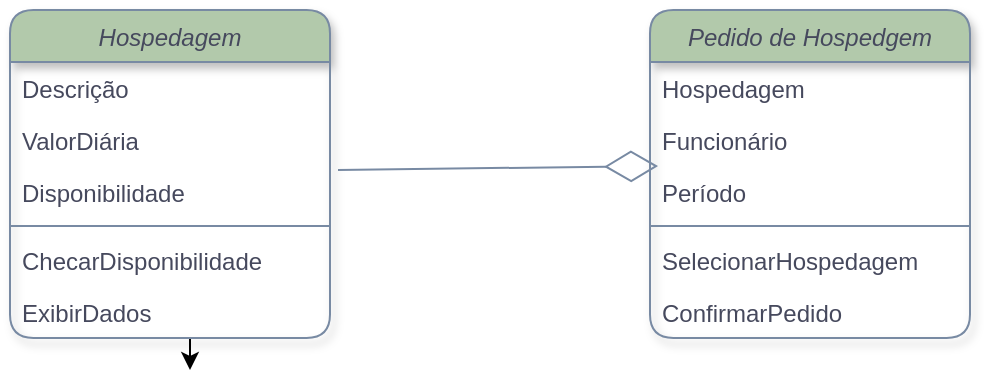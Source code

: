 <mxfile version="21.1.4" type="github">
  <diagram id="C5RBs43oDa-KdzZeNtuy" name="Page-1">
    <mxGraphModel dx="740" dy="719" grid="1" gridSize="10" guides="1" tooltips="1" connect="1" arrows="1" fold="1" page="1" pageScale="1" pageWidth="827" pageHeight="1169" math="0" shadow="0">
      <root>
        <mxCell id="WIyWlLk6GJQsqaUBKTNV-0" />
        <mxCell id="WIyWlLk6GJQsqaUBKTNV-1" parent="WIyWlLk6GJQsqaUBKTNV-0" />
        <mxCell id="JAMSn1txNc-KI2LHWxTa-0" value="Pedido de Hospedgem" style="swimlane;fontStyle=2;align=center;verticalAlign=top;childLayout=stackLayout;horizontal=1;startSize=26;horizontalStack=0;resizeParent=1;resizeLast=0;collapsible=1;marginBottom=0;rounded=1;shadow=1;strokeWidth=1;labelBackgroundColor=none;fillColor=#B2C9AB;strokeColor=#788AA3;fontColor=#46495D;" vertex="1" parent="WIyWlLk6GJQsqaUBKTNV-1">
          <mxGeometry x="440" y="120" width="160" height="164" as="geometry">
            <mxRectangle x="230" y="140" width="160" height="26" as="alternateBounds" />
          </mxGeometry>
        </mxCell>
        <mxCell id="JAMSn1txNc-KI2LHWxTa-1" value="Hospedagem" style="text;align=left;verticalAlign=top;spacingLeft=4;spacingRight=4;overflow=hidden;rotatable=0;points=[[0,0.5],[1,0.5]];portConstraint=eastwest;labelBackgroundColor=none;fontColor=#46495D;" vertex="1" parent="JAMSn1txNc-KI2LHWxTa-0">
          <mxGeometry y="26" width="160" height="26" as="geometry" />
        </mxCell>
        <mxCell id="JAMSn1txNc-KI2LHWxTa-2" value="Funcionário" style="text;align=left;verticalAlign=top;spacingLeft=4;spacingRight=4;overflow=hidden;rotatable=0;points=[[0,0.5],[1,0.5]];portConstraint=eastwest;rounded=0;shadow=0;html=0;labelBackgroundColor=none;fontColor=#46495D;" vertex="1" parent="JAMSn1txNc-KI2LHWxTa-0">
          <mxGeometry y="52" width="160" height="26" as="geometry" />
        </mxCell>
        <mxCell id="JAMSn1txNc-KI2LHWxTa-17" value="Período" style="text;align=left;verticalAlign=top;spacingLeft=4;spacingRight=4;overflow=hidden;rotatable=0;points=[[0,0.5],[1,0.5]];portConstraint=eastwest;rounded=0;shadow=0;html=0;labelBackgroundColor=none;fontColor=#46495D;" vertex="1" parent="JAMSn1txNc-KI2LHWxTa-0">
          <mxGeometry y="78" width="160" height="26" as="geometry" />
        </mxCell>
        <mxCell id="JAMSn1txNc-KI2LHWxTa-3" value="" style="line;html=1;strokeWidth=1;align=left;verticalAlign=middle;spacingTop=-1;spacingLeft=3;spacingRight=3;rotatable=0;labelPosition=right;points=[];portConstraint=eastwest;labelBackgroundColor=none;fillColor=#B2C9AB;strokeColor=#788AA3;fontColor=#46495D;" vertex="1" parent="JAMSn1txNc-KI2LHWxTa-0">
          <mxGeometry y="104" width="160" height="8" as="geometry" />
        </mxCell>
        <mxCell id="JAMSn1txNc-KI2LHWxTa-4" value="SelecionarHospedagem" style="text;align=left;verticalAlign=top;spacingLeft=4;spacingRight=4;overflow=hidden;rotatable=0;points=[[0,0.5],[1,0.5]];portConstraint=eastwest;labelBackgroundColor=none;fontColor=#46495D;" vertex="1" parent="JAMSn1txNc-KI2LHWxTa-0">
          <mxGeometry y="112" width="160" height="26" as="geometry" />
        </mxCell>
        <mxCell id="JAMSn1txNc-KI2LHWxTa-5" value="ConfirmarPedido" style="text;align=left;verticalAlign=top;spacingLeft=4;spacingRight=4;overflow=hidden;rotatable=0;points=[[0,0.5],[1,0.5]];portConstraint=eastwest;labelBackgroundColor=none;fontColor=#46495D;" vertex="1" parent="JAMSn1txNc-KI2LHWxTa-0">
          <mxGeometry y="138" width="160" height="26" as="geometry" />
        </mxCell>
        <mxCell id="JAMSn1txNc-KI2LHWxTa-16" style="edgeStyle=orthogonalEdgeStyle;rounded=0;orthogonalLoop=1;jettySize=auto;html=1;exitX=0.5;exitY=1;exitDx=0;exitDy=0;" edge="1" parent="WIyWlLk6GJQsqaUBKTNV-1" source="JAMSn1txNc-KI2LHWxTa-6">
          <mxGeometry relative="1" as="geometry">
            <mxPoint x="210" y="300" as="targetPoint" />
          </mxGeometry>
        </mxCell>
        <mxCell id="JAMSn1txNc-KI2LHWxTa-6" value="Hospedagem" style="swimlane;fontStyle=2;align=center;verticalAlign=top;childLayout=stackLayout;horizontal=1;startSize=26;horizontalStack=0;resizeParent=1;resizeLast=0;collapsible=1;marginBottom=0;rounded=1;shadow=1;strokeWidth=1;labelBackgroundColor=none;fillColor=#B2C9AB;strokeColor=#788AA3;fontColor=#46495D;glass=0;" vertex="1" parent="WIyWlLk6GJQsqaUBKTNV-1">
          <mxGeometry x="120" y="120" width="160" height="164" as="geometry">
            <mxRectangle x="230" y="140" width="160" height="26" as="alternateBounds" />
          </mxGeometry>
        </mxCell>
        <mxCell id="JAMSn1txNc-KI2LHWxTa-7" value="Descrição" style="text;align=left;verticalAlign=top;spacingLeft=4;spacingRight=4;overflow=hidden;rotatable=0;points=[[0,0.5],[1,0.5]];portConstraint=eastwest;labelBackgroundColor=none;fontColor=#46495D;" vertex="1" parent="JAMSn1txNc-KI2LHWxTa-6">
          <mxGeometry y="26" width="160" height="26" as="geometry" />
        </mxCell>
        <mxCell id="JAMSn1txNc-KI2LHWxTa-8" value="ValorDiária" style="text;align=left;verticalAlign=top;spacingLeft=4;spacingRight=4;overflow=hidden;rotatable=0;points=[[0,0.5],[1,0.5]];portConstraint=eastwest;rounded=1;shadow=0;html=0;labelBackgroundColor=none;fontColor=#46495D;" vertex="1" parent="JAMSn1txNc-KI2LHWxTa-6">
          <mxGeometry y="52" width="160" height="26" as="geometry" />
        </mxCell>
        <mxCell id="JAMSn1txNc-KI2LHWxTa-10" value="Disponibilidade" style="text;align=left;verticalAlign=top;spacingLeft=4;spacingRight=4;overflow=hidden;rotatable=0;points=[[0,0.5],[1,0.5]];portConstraint=eastwest;rounded=0;shadow=0;html=0;labelBackgroundColor=none;fontColor=#46495D;" vertex="1" parent="JAMSn1txNc-KI2LHWxTa-6">
          <mxGeometry y="78" width="160" height="26" as="geometry" />
        </mxCell>
        <mxCell id="JAMSn1txNc-KI2LHWxTa-12" value="" style="line;html=1;strokeWidth=1;align=left;verticalAlign=middle;spacingTop=-1;spacingLeft=3;spacingRight=3;rotatable=0;labelPosition=right;points=[];portConstraint=eastwest;labelBackgroundColor=none;fillColor=#B2C9AB;strokeColor=#788AA3;fontColor=#46495D;" vertex="1" parent="JAMSn1txNc-KI2LHWxTa-6">
          <mxGeometry y="104" width="160" height="8" as="geometry" />
        </mxCell>
        <mxCell id="JAMSn1txNc-KI2LHWxTa-13" value="ChecarDisponibilidade" style="text;align=left;verticalAlign=top;spacingLeft=4;spacingRight=4;overflow=hidden;rotatable=0;points=[[0,0.5],[1,0.5]];portConstraint=eastwest;labelBackgroundColor=none;fontColor=#46495D;" vertex="1" parent="JAMSn1txNc-KI2LHWxTa-6">
          <mxGeometry y="112" width="160" height="26" as="geometry" />
        </mxCell>
        <mxCell id="JAMSn1txNc-KI2LHWxTa-14" value="ExibirDados" style="text;align=left;verticalAlign=top;spacingLeft=4;spacingRight=4;overflow=hidden;rotatable=0;points=[[0,0.5],[1,0.5]];portConstraint=eastwest;labelBackgroundColor=none;fontColor=#46495D;" vertex="1" parent="JAMSn1txNc-KI2LHWxTa-6">
          <mxGeometry y="138" width="160" height="26" as="geometry" />
        </mxCell>
        <mxCell id="JAMSn1txNc-KI2LHWxTa-15" value="" style="endArrow=diamondThin;endFill=0;endSize=24;html=1;rounded=0;exitX=1.025;exitY=0.077;exitDx=0;exitDy=0;entryX=0.025;entryY=0;entryDx=0;entryDy=0;entryPerimeter=0;labelBackgroundColor=none;fontColor=default;strokeColor=#788AA3;exitPerimeter=0;" edge="1" parent="WIyWlLk6GJQsqaUBKTNV-1" source="JAMSn1txNc-KI2LHWxTa-10" target="JAMSn1txNc-KI2LHWxTa-17">
          <mxGeometry width="160" relative="1" as="geometry">
            <mxPoint x="400" y="400" as="sourcePoint" />
            <mxPoint x="560" y="400" as="targetPoint" />
          </mxGeometry>
        </mxCell>
      </root>
    </mxGraphModel>
  </diagram>
</mxfile>
